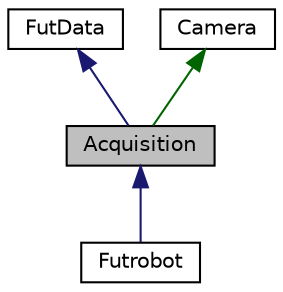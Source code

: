 digraph "Acquisition"
{
  edge [fontname="Helvetica",fontsize="10",labelfontname="Helvetica",labelfontsize="10"];
  node [fontname="Helvetica",fontsize="10",shape=record];
  Node1 [label="Acquisition",height=0.2,width=0.4,color="black", fillcolor="grey75", style="filled", fontcolor="black"];
  Node2 -> Node1 [dir="back",color="midnightblue",fontsize="10",style="solid",fontname="Helvetica"];
  Node2 [label="FutData",height=0.2,width=0.4,color="black", fillcolor="white", style="filled",URL="$classFutData.html"];
  Node3 -> Node1 [dir="back",color="darkgreen",fontsize="10",style="solid",fontname="Helvetica"];
  Node3 [label="Camera",height=0.2,width=0.4,color="black", fillcolor="white", style="filled",URL="$classCamera.html"];
  Node1 -> Node4 [dir="back",color="midnightblue",fontsize="10",style="solid",fontname="Helvetica"];
  Node4 [label="Futrobot",height=0.2,width=0.4,color="black", fillcolor="white", style="filled",URL="$classFutrobot.html"];
}

